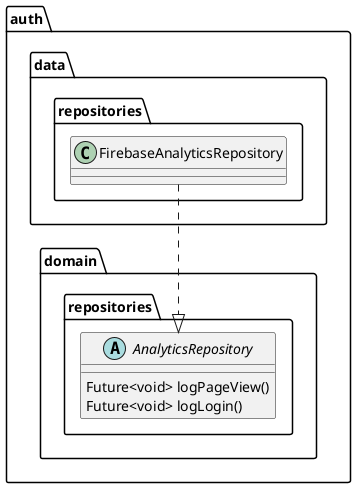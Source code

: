 @startuml
package auth.data.repositories {
    class FirebaseAnalyticsRepository {}
}

package auth.domain.repositories {
    abstract class AnalyticsRepository {
        Future<void> logPageView()
        Future<void> logLogin()
    }
}

FirebaseAnalyticsRepository ..|> AnalyticsRepository
@enduml
